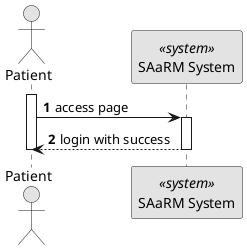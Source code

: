 @startuml 5.1.7
skinparam monochrome true
skinparam packageStyle rectangle
skinparam shadowing false

autonumber

actor "Patient" as AD
participant "SAaRM System" as SYS <<system>>

activate AD
AD -> SYS: access page

activate SYS
SYS --> AD : login with success

deactivate SYS

deactivate AD



@enduml